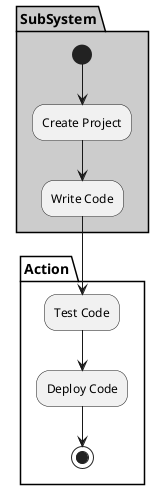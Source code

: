 @startuml

partition "Action" {

}

partition SubSystem  #cccccc {
  (*) --> "Create Project"
  --> "Write Code"
}

partition "Action" {
  "Write Code" --> "Test Code"
  "Test Code" --> "Deploy Code"
  "Deploy Code" --> (*)
}

@enduml
